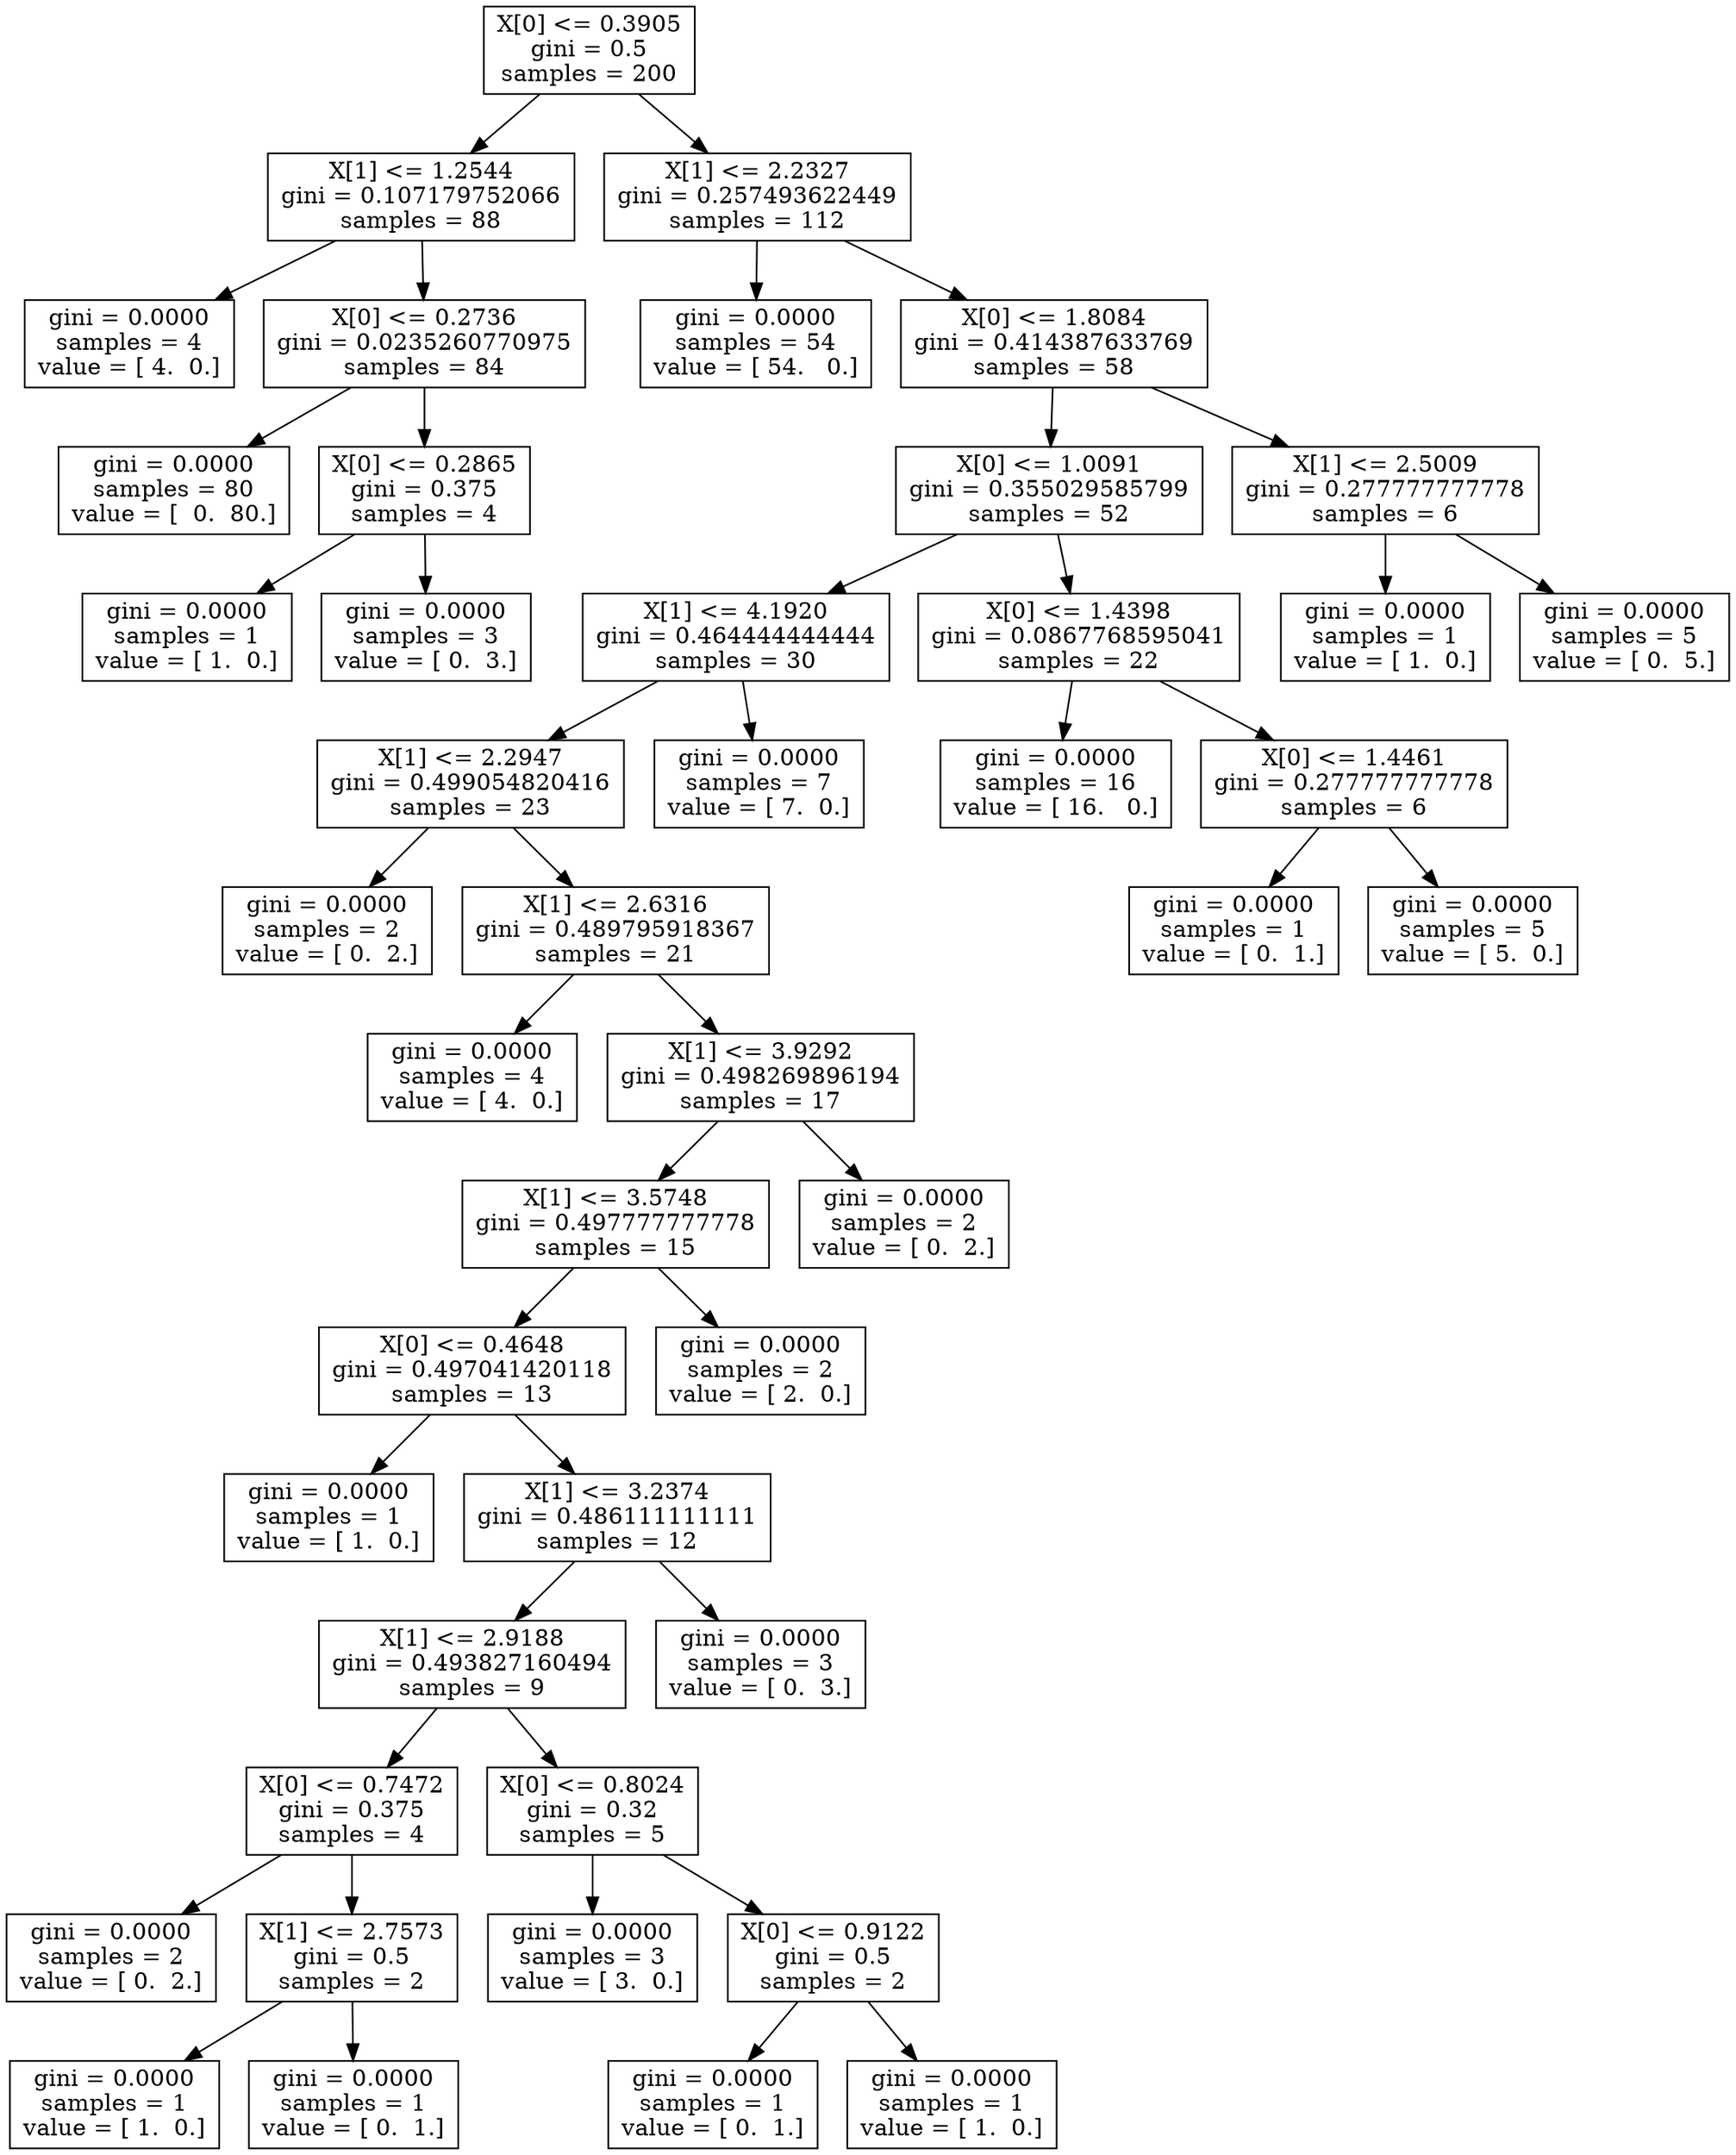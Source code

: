 digraph Tree {
0 [label="X[0] <= 0.3905\ngini = 0.5\nsamples = 200", shape="box"] ;
1 [label="X[1] <= 1.2544\ngini = 0.107179752066\nsamples = 88", shape="box"] ;
0 -> 1 ;
2 [label="gini = 0.0000\nsamples = 4\nvalue = [ 4.  0.]", shape="box"] ;
1 -> 2 ;
3 [label="X[0] <= 0.2736\ngini = 0.0235260770975\nsamples = 84", shape="box"] ;
1 -> 3 ;
4 [label="gini = 0.0000\nsamples = 80\nvalue = [  0.  80.]", shape="box"] ;
3 -> 4 ;
5 [label="X[0] <= 0.2865\ngini = 0.375\nsamples = 4", shape="box"] ;
3 -> 5 ;
6 [label="gini = 0.0000\nsamples = 1\nvalue = [ 1.  0.]", shape="box"] ;
5 -> 6 ;
7 [label="gini = 0.0000\nsamples = 3\nvalue = [ 0.  3.]", shape="box"] ;
5 -> 7 ;
8 [label="X[1] <= 2.2327\ngini = 0.257493622449\nsamples = 112", shape="box"] ;
0 -> 8 ;
9 [label="gini = 0.0000\nsamples = 54\nvalue = [ 54.   0.]", shape="box"] ;
8 -> 9 ;
10 [label="X[0] <= 1.8084\ngini = 0.414387633769\nsamples = 58", shape="box"] ;
8 -> 10 ;
11 [label="X[0] <= 1.0091\ngini = 0.355029585799\nsamples = 52", shape="box"] ;
10 -> 11 ;
12 [label="X[1] <= 4.1920\ngini = 0.464444444444\nsamples = 30", shape="box"] ;
11 -> 12 ;
13 [label="X[1] <= 2.2947\ngini = 0.499054820416\nsamples = 23", shape="box"] ;
12 -> 13 ;
14 [label="gini = 0.0000\nsamples = 2\nvalue = [ 0.  2.]", shape="box"] ;
13 -> 14 ;
15 [label="X[1] <= 2.6316\ngini = 0.489795918367\nsamples = 21", shape="box"] ;
13 -> 15 ;
16 [label="gini = 0.0000\nsamples = 4\nvalue = [ 4.  0.]", shape="box"] ;
15 -> 16 ;
17 [label="X[1] <= 3.9292\ngini = 0.498269896194\nsamples = 17", shape="box"] ;
15 -> 17 ;
18 [label="X[1] <= 3.5748\ngini = 0.497777777778\nsamples = 15", shape="box"] ;
17 -> 18 ;
19 [label="X[0] <= 0.4648\ngini = 0.497041420118\nsamples = 13", shape="box"] ;
18 -> 19 ;
20 [label="gini = 0.0000\nsamples = 1\nvalue = [ 1.  0.]", shape="box"] ;
19 -> 20 ;
21 [label="X[1] <= 3.2374\ngini = 0.486111111111\nsamples = 12", shape="box"] ;
19 -> 21 ;
22 [label="X[1] <= 2.9188\ngini = 0.493827160494\nsamples = 9", shape="box"] ;
21 -> 22 ;
23 [label="X[0] <= 0.7472\ngini = 0.375\nsamples = 4", shape="box"] ;
22 -> 23 ;
24 [label="gini = 0.0000\nsamples = 2\nvalue = [ 0.  2.]", shape="box"] ;
23 -> 24 ;
25 [label="X[1] <= 2.7573\ngini = 0.5\nsamples = 2", shape="box"] ;
23 -> 25 ;
26 [label="gini = 0.0000\nsamples = 1\nvalue = [ 1.  0.]", shape="box"] ;
25 -> 26 ;
27 [label="gini = 0.0000\nsamples = 1\nvalue = [ 0.  1.]", shape="box"] ;
25 -> 27 ;
28 [label="X[0] <= 0.8024\ngini = 0.32\nsamples = 5", shape="box"] ;
22 -> 28 ;
29 [label="gini = 0.0000\nsamples = 3\nvalue = [ 3.  0.]", shape="box"] ;
28 -> 29 ;
30 [label="X[0] <= 0.9122\ngini = 0.5\nsamples = 2", shape="box"] ;
28 -> 30 ;
31 [label="gini = 0.0000\nsamples = 1\nvalue = [ 0.  1.]", shape="box"] ;
30 -> 31 ;
32 [label="gini = 0.0000\nsamples = 1\nvalue = [ 1.  0.]", shape="box"] ;
30 -> 32 ;
33 [label="gini = 0.0000\nsamples = 3\nvalue = [ 0.  3.]", shape="box"] ;
21 -> 33 ;
34 [label="gini = 0.0000\nsamples = 2\nvalue = [ 2.  0.]", shape="box"] ;
18 -> 34 ;
35 [label="gini = 0.0000\nsamples = 2\nvalue = [ 0.  2.]", shape="box"] ;
17 -> 35 ;
36 [label="gini = 0.0000\nsamples = 7\nvalue = [ 7.  0.]", shape="box"] ;
12 -> 36 ;
37 [label="X[0] <= 1.4398\ngini = 0.0867768595041\nsamples = 22", shape="box"] ;
11 -> 37 ;
38 [label="gini = 0.0000\nsamples = 16\nvalue = [ 16.   0.]", shape="box"] ;
37 -> 38 ;
39 [label="X[0] <= 1.4461\ngini = 0.277777777778\nsamples = 6", shape="box"] ;
37 -> 39 ;
40 [label="gini = 0.0000\nsamples = 1\nvalue = [ 0.  1.]", shape="box"] ;
39 -> 40 ;
41 [label="gini = 0.0000\nsamples = 5\nvalue = [ 5.  0.]", shape="box"] ;
39 -> 41 ;
42 [label="X[1] <= 2.5009\ngini = 0.277777777778\nsamples = 6", shape="box"] ;
10 -> 42 ;
43 [label="gini = 0.0000\nsamples = 1\nvalue = [ 1.  0.]", shape="box"] ;
42 -> 43 ;
44 [label="gini = 0.0000\nsamples = 5\nvalue = [ 0.  5.]", shape="box"] ;
42 -> 44 ;
}